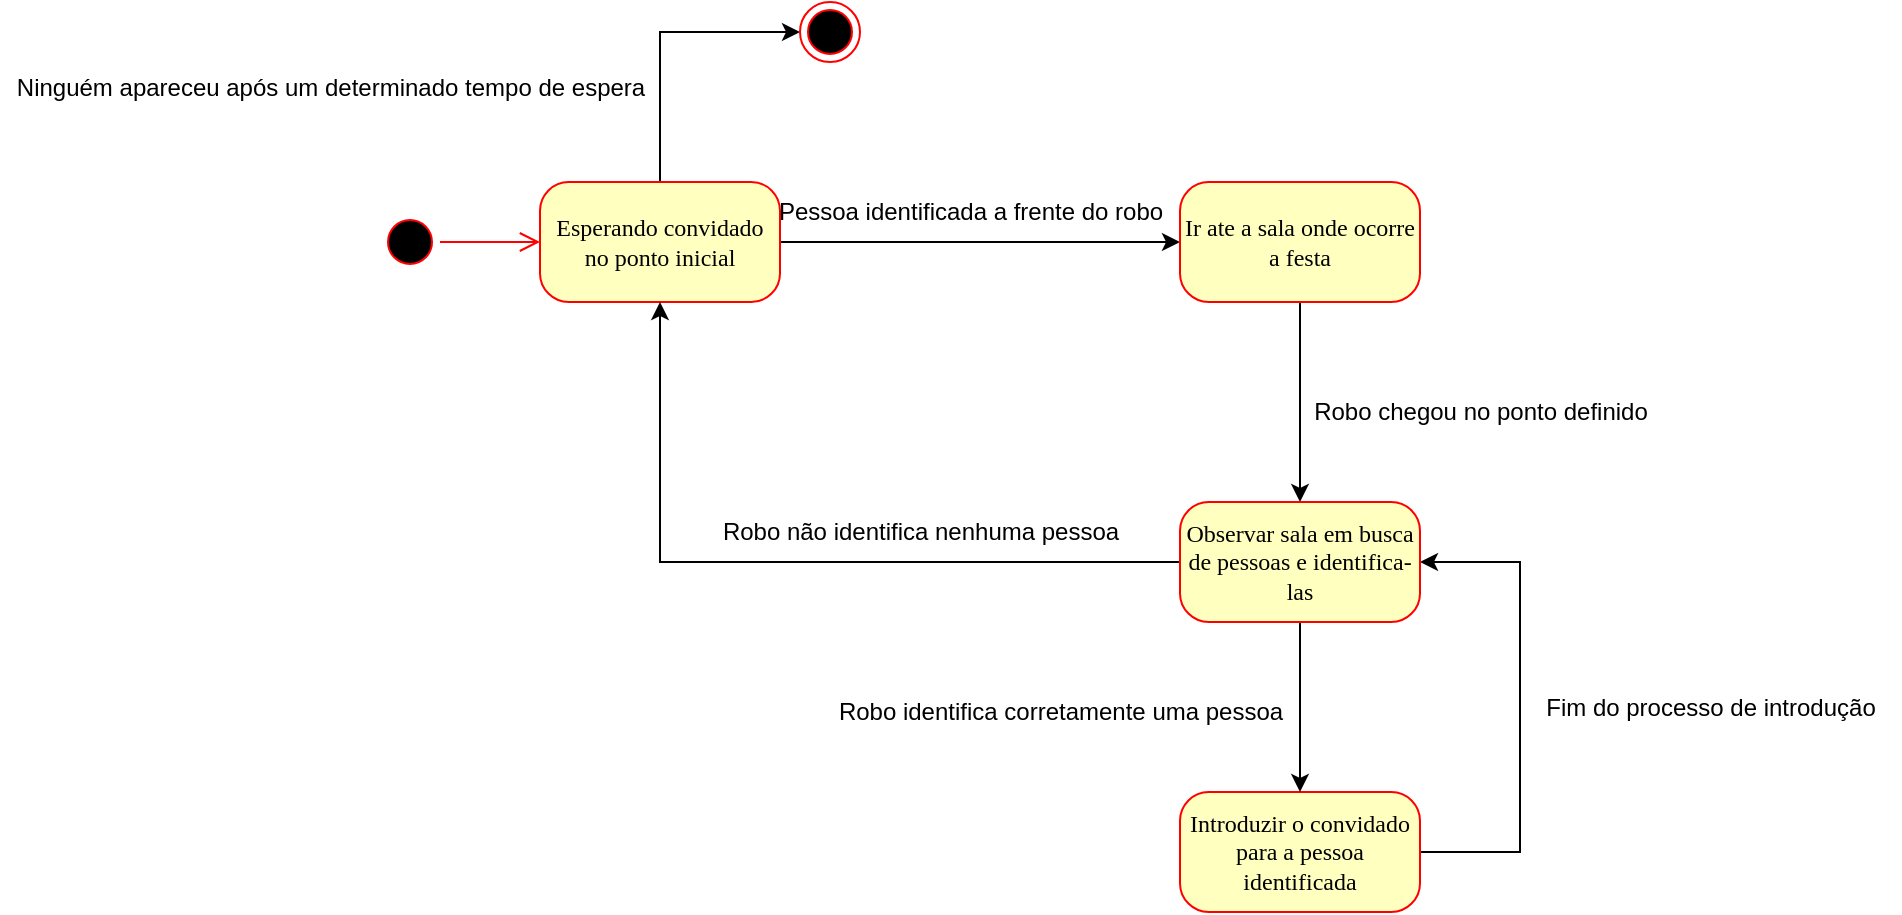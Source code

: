 <mxfile version="23.1.8" type="github">
  <diagram name="Page-1" id="58cdce13-f638-feb5-8d6f-7d28b1aa9fa0">
    <mxGraphModel dx="2060" dy="542" grid="1" gridSize="10" guides="1" tooltips="1" connect="1" arrows="1" fold="1" page="1" pageScale="1" pageWidth="1100" pageHeight="850" background="none" math="0" shadow="0">
      <root>
        <mxCell id="0" />
        <mxCell id="1" parent="0" />
        <mxCell id="382b91b5511bd0f7-1" value="" style="ellipse;html=1;shape=startState;fillColor=#000000;strokeColor=#ff0000;rounded=1;shadow=0;comic=0;labelBackgroundColor=none;fontFamily=Verdana;fontSize=12;fontColor=#000000;align=center;direction=south;" parent="1" vertex="1">
          <mxGeometry x="20" y="135" width="30" height="30" as="geometry" />
        </mxCell>
        <mxCell id="rZzrfSlmM0GU6mS2D3qK-1" style="edgeStyle=orthogonalEdgeStyle;rounded=0;orthogonalLoop=1;jettySize=auto;html=1;exitX=1;exitY=0.5;exitDx=0;exitDy=0;entryX=0;entryY=0.5;entryDx=0;entryDy=0;" edge="1" parent="1" source="382b91b5511bd0f7-6" target="382b91b5511bd0f7-9">
          <mxGeometry relative="1" as="geometry" />
        </mxCell>
        <mxCell id="rZzrfSlmM0GU6mS2D3qK-16" style="edgeStyle=orthogonalEdgeStyle;rounded=0;orthogonalLoop=1;jettySize=auto;html=1;exitX=0.5;exitY=0;exitDx=0;exitDy=0;entryX=0;entryY=0.5;entryDx=0;entryDy=0;" edge="1" parent="1" source="382b91b5511bd0f7-6" target="rZzrfSlmM0GU6mS2D3qK-15">
          <mxGeometry relative="1" as="geometry" />
        </mxCell>
        <mxCell id="382b91b5511bd0f7-6" value="Esperando convidado no ponto inicial" style="rounded=1;whiteSpace=wrap;html=1;arcSize=24;fillColor=#ffffc0;strokeColor=#ff0000;shadow=0;comic=0;labelBackgroundColor=none;fontFamily=Verdana;fontSize=12;fontColor=#000000;align=center;" parent="1" vertex="1">
          <mxGeometry x="100" y="120" width="120" height="60" as="geometry" />
        </mxCell>
        <mxCell id="rZzrfSlmM0GU6mS2D3qK-9" style="edgeStyle=orthogonalEdgeStyle;rounded=0;orthogonalLoop=1;jettySize=auto;html=1;exitX=0.5;exitY=1;exitDx=0;exitDy=0;entryX=0.5;entryY=0;entryDx=0;entryDy=0;" edge="1" parent="1" source="382b91b5511bd0f7-9" target="rZzrfSlmM0GU6mS2D3qK-4">
          <mxGeometry relative="1" as="geometry" />
        </mxCell>
        <mxCell id="382b91b5511bd0f7-9" value="Ir ate a sala onde ocorre a festa" style="rounded=1;whiteSpace=wrap;html=1;arcSize=24;fillColor=#ffffc0;strokeColor=#ff0000;shadow=0;comic=0;labelBackgroundColor=none;fontFamily=Verdana;fontSize=12;fontColor=#000000;align=center;" parent="1" vertex="1">
          <mxGeometry x="420" y="120" width="120" height="60" as="geometry" />
        </mxCell>
        <mxCell id="2a3bc250acf0617d-9" style="edgeStyle=orthogonalEdgeStyle;html=1;labelBackgroundColor=none;endArrow=open;endSize=8;strokeColor=#ff0000;fontFamily=Verdana;fontSize=12;align=left;" parent="1" source="382b91b5511bd0f7-1" target="382b91b5511bd0f7-6" edge="1">
          <mxGeometry relative="1" as="geometry" />
        </mxCell>
        <mxCell id="rZzrfSlmM0GU6mS2D3qK-2" value="Pessoa identificada a frente do robo" style="text;html=1;align=center;verticalAlign=middle;resizable=0;points=[];autosize=1;strokeColor=none;fillColor=none;" vertex="1" parent="1">
          <mxGeometry x="210" y="120" width="210" height="30" as="geometry" />
        </mxCell>
        <mxCell id="rZzrfSlmM0GU6mS2D3qK-10" style="edgeStyle=orthogonalEdgeStyle;rounded=0;orthogonalLoop=1;jettySize=auto;html=1;exitX=1;exitY=0.5;exitDx=0;exitDy=0;entryX=1;entryY=0.5;entryDx=0;entryDy=0;" edge="1" parent="1" source="rZzrfSlmM0GU6mS2D3qK-3" target="rZzrfSlmM0GU6mS2D3qK-4">
          <mxGeometry relative="1" as="geometry">
            <Array as="points">
              <mxPoint x="590" y="455" />
              <mxPoint x="590" y="310" />
            </Array>
          </mxGeometry>
        </mxCell>
        <mxCell id="rZzrfSlmM0GU6mS2D3qK-3" value="Introduzir o convidado para a pessoa identificada" style="rounded=1;whiteSpace=wrap;html=1;arcSize=24;fillColor=#ffffc0;strokeColor=#ff0000;shadow=0;comic=0;labelBackgroundColor=none;fontFamily=Verdana;fontSize=12;fontColor=#000000;align=center;" vertex="1" parent="1">
          <mxGeometry x="420" y="425" width="120" height="60" as="geometry" />
        </mxCell>
        <mxCell id="rZzrfSlmM0GU6mS2D3qK-7" style="edgeStyle=orthogonalEdgeStyle;rounded=0;orthogonalLoop=1;jettySize=auto;html=1;exitX=0.5;exitY=1;exitDx=0;exitDy=0;entryX=0.5;entryY=0;entryDx=0;entryDy=0;" edge="1" parent="1" source="rZzrfSlmM0GU6mS2D3qK-4" target="rZzrfSlmM0GU6mS2D3qK-3">
          <mxGeometry relative="1" as="geometry" />
        </mxCell>
        <mxCell id="rZzrfSlmM0GU6mS2D3qK-13" style="edgeStyle=orthogonalEdgeStyle;rounded=0;orthogonalLoop=1;jettySize=auto;html=1;exitX=0;exitY=0.5;exitDx=0;exitDy=0;entryX=0.5;entryY=1;entryDx=0;entryDy=0;" edge="1" parent="1" source="rZzrfSlmM0GU6mS2D3qK-4" target="382b91b5511bd0f7-6">
          <mxGeometry relative="1" as="geometry" />
        </mxCell>
        <mxCell id="rZzrfSlmM0GU6mS2D3qK-4" value="Observar sala em busca de pessoas e identifica-las" style="rounded=1;whiteSpace=wrap;html=1;arcSize=24;fillColor=#ffffc0;strokeColor=#ff0000;shadow=0;comic=0;labelBackgroundColor=none;fontFamily=Verdana;fontSize=12;fontColor=#000000;align=center;" vertex="1" parent="1">
          <mxGeometry x="420" y="280" width="120" height="60" as="geometry" />
        </mxCell>
        <mxCell id="rZzrfSlmM0GU6mS2D3qK-6" value="Robo chegou no ponto definido" style="text;html=1;align=center;verticalAlign=middle;resizable=0;points=[];autosize=1;strokeColor=none;fillColor=none;" vertex="1" parent="1">
          <mxGeometry x="480" y="220" width="180" height="30" as="geometry" />
        </mxCell>
        <mxCell id="rZzrfSlmM0GU6mS2D3qK-8" value="Robo identifica corretamente uma pessoa" style="text;html=1;align=center;verticalAlign=middle;resizable=0;points=[];autosize=1;strokeColor=none;fillColor=none;" vertex="1" parent="1">
          <mxGeometry x="240" y="370" width="240" height="30" as="geometry" />
        </mxCell>
        <mxCell id="rZzrfSlmM0GU6mS2D3qK-11" value="Fim do processo de introdução" style="text;html=1;align=center;verticalAlign=middle;resizable=0;points=[];autosize=1;strokeColor=none;fillColor=none;" vertex="1" parent="1">
          <mxGeometry x="590" y="368" width="190" height="30" as="geometry" />
        </mxCell>
        <mxCell id="rZzrfSlmM0GU6mS2D3qK-14" value="Robo não identifica nenhuma pessoa" style="text;html=1;align=center;verticalAlign=middle;resizable=0;points=[];autosize=1;strokeColor=none;fillColor=none;" vertex="1" parent="1">
          <mxGeometry x="180" y="280" width="220" height="30" as="geometry" />
        </mxCell>
        <mxCell id="rZzrfSlmM0GU6mS2D3qK-15" value="" style="ellipse;html=1;shape=endState;fillColor=#000000;strokeColor=#ff0000;" vertex="1" parent="1">
          <mxGeometry x="230" y="30" width="30" height="30" as="geometry" />
        </mxCell>
        <mxCell id="rZzrfSlmM0GU6mS2D3qK-17" value="Ninguém apareceu após um determinado tempo de espera&lt;div&gt;&lt;br&gt;&lt;/div&gt;" style="text;html=1;align=center;verticalAlign=middle;resizable=0;points=[];autosize=1;strokeColor=none;fillColor=none;" vertex="1" parent="1">
          <mxGeometry x="-170" y="60" width="330" height="40" as="geometry" />
        </mxCell>
      </root>
    </mxGraphModel>
  </diagram>
</mxfile>
